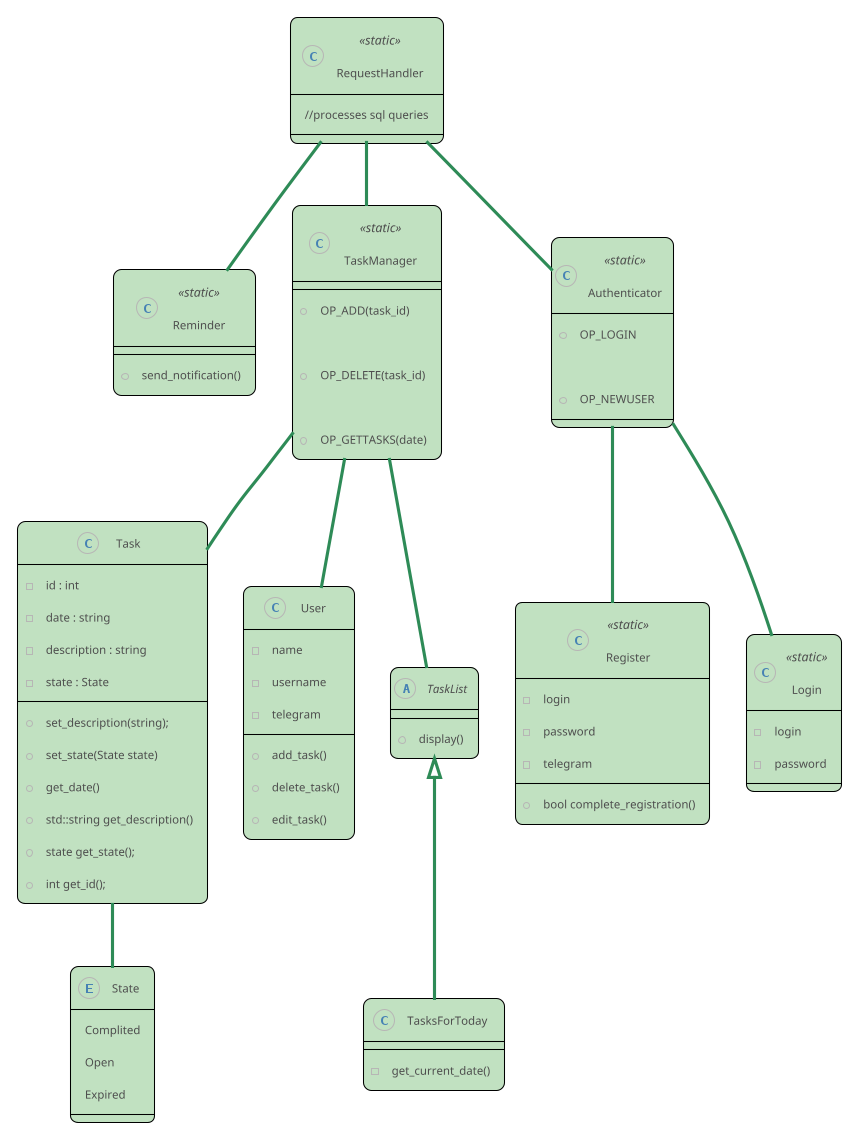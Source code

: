 @startuml
!theme metal
skinparam class {
BackgroundColor #C1E1C1
ArrowColor SeaGreen
BorderColor Black
}
skinparam stereotypeCBackgroundColor YellowGreen

class RequestHandler <<static>> {
    //processes sql queries
}

class Reminder <<static>> {
    + send_notification()
}

class TaskManager <<static>> {
    + OP_ADD(task_id)

    + OP_DELETE(task_id)

    + OP_GETTASKS(date)
}

class Authenticator <<static>> {
    + OP_LOGIN

    + OP_NEWUSER
}

class Register <<static>> {
    - login
    - password
    - telegram

    + bool complete_registration()
}

class Login <<static>> {
    - login
    - password
}

class Task {
    - id : int
    - date : string
    - description : string
    - state : State
    + set_description(string);
    + set_state(State state)
    + get_date()
    + std::string get_description()
    + state get_state();
    + int get_id();
}
enum State {
    Complited
    Open
    Expired
}

class User {
    - name
    - username
    - telegram
    + add_task()
    + delete_task()
    + edit_task()
}

abstract class TaskList {
    + display()
}

class TasksForToday {
    - get_current_date()
}
RequestHandler -- Reminder

RequestHandler -- Authenticator
Authenticator -- Register
Authenticator -- Login

RequestHandler -- TaskManager
TaskManager -- TaskList
TaskList <|-- TasksForToday
TaskManager -- Task
Task -- State
TaskManager -- User
@enduml
